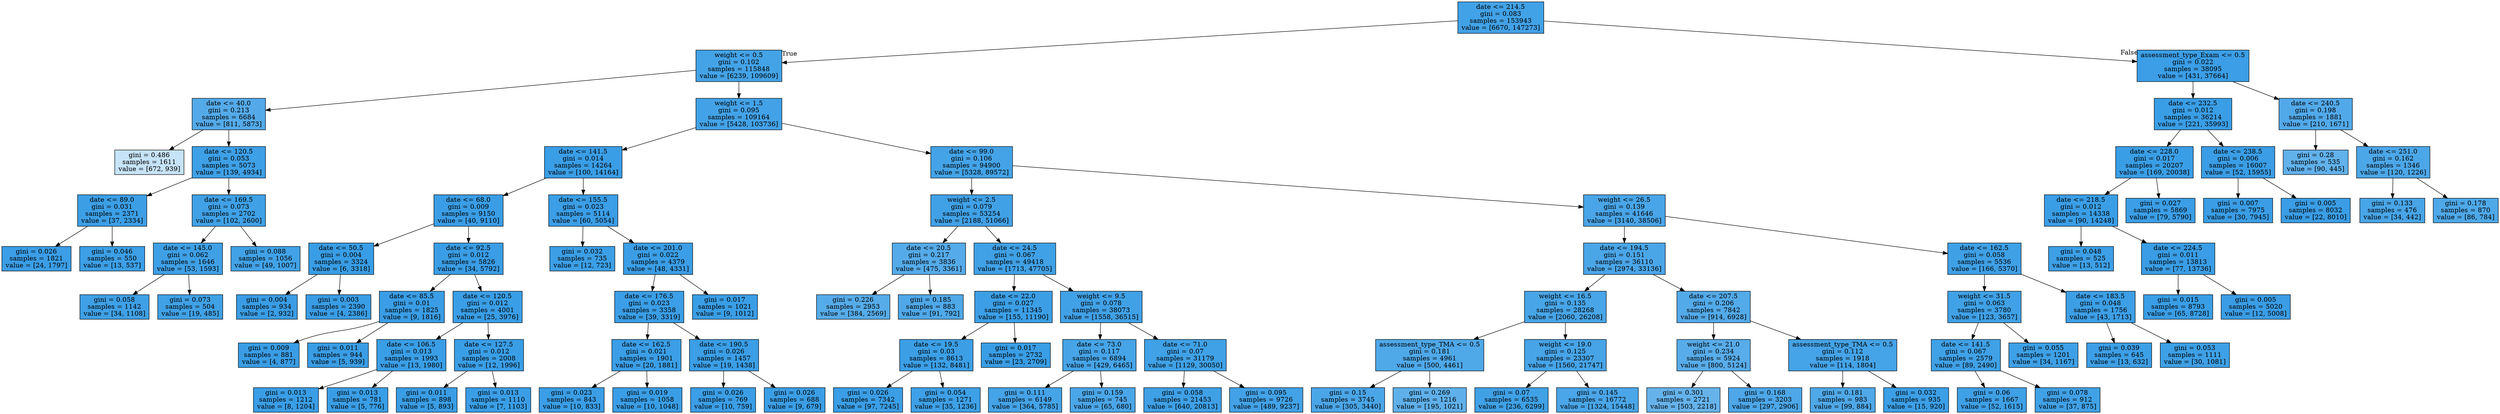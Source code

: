 digraph Tree {
node [shape=box, style="filled", color="black"] ;
0 [label="date <= 214.5\ngini = 0.083\nsamples = 153943\nvalue = [6670, 147273]", fillcolor="#399de5f3"] ;
1 [label="weight <= 0.5\ngini = 0.102\nsamples = 115848\nvalue = [6239, 109609]", fillcolor="#399de5f0"] ;
0 -> 1 [labeldistance=2.5, labelangle=45, headlabel="True"] ;
2 [label="date <= 40.0\ngini = 0.213\nsamples = 6684\nvalue = [811, 5873]", fillcolor="#399de5dc"] ;
1 -> 2 ;
3 [label="gini = 0.486\nsamples = 1611\nvalue = [672, 939]", fillcolor="#399de549"] ;
2 -> 3 ;
4 [label="date <= 120.5\ngini = 0.053\nsamples = 5073\nvalue = [139, 4934]", fillcolor="#399de5f8"] ;
2 -> 4 ;
5 [label="date <= 89.0\ngini = 0.031\nsamples = 2371\nvalue = [37, 2334]", fillcolor="#399de5fb"] ;
4 -> 5 ;
6 [label="gini = 0.026\nsamples = 1821\nvalue = [24, 1797]", fillcolor="#399de5fc"] ;
5 -> 6 ;
7 [label="gini = 0.046\nsamples = 550\nvalue = [13, 537]", fillcolor="#399de5f9"] ;
5 -> 7 ;
8 [label="date <= 169.5\ngini = 0.073\nsamples = 2702\nvalue = [102, 2600]", fillcolor="#399de5f5"] ;
4 -> 8 ;
9 [label="date <= 145.0\ngini = 0.062\nsamples = 1646\nvalue = [53, 1593]", fillcolor="#399de5f7"] ;
8 -> 9 ;
10 [label="gini = 0.058\nsamples = 1142\nvalue = [34, 1108]", fillcolor="#399de5f7"] ;
9 -> 10 ;
11 [label="gini = 0.073\nsamples = 504\nvalue = [19, 485]", fillcolor="#399de5f5"] ;
9 -> 11 ;
12 [label="gini = 0.088\nsamples = 1056\nvalue = [49, 1007]", fillcolor="#399de5f3"] ;
8 -> 12 ;
13 [label="weight <= 1.5\ngini = 0.095\nsamples = 109164\nvalue = [5428, 103736]", fillcolor="#399de5f2"] ;
1 -> 13 ;
14 [label="date <= 141.5\ngini = 0.014\nsamples = 14264\nvalue = [100, 14164]", fillcolor="#399de5fd"] ;
13 -> 14 ;
15 [label="date <= 68.0\ngini = 0.009\nsamples = 9150\nvalue = [40, 9110]", fillcolor="#399de5fe"] ;
14 -> 15 ;
16 [label="date <= 50.5\ngini = 0.004\nsamples = 3324\nvalue = [6, 3318]", fillcolor="#399de5ff"] ;
15 -> 16 ;
17 [label="gini = 0.004\nsamples = 934\nvalue = [2, 932]", fillcolor="#399de5fe"] ;
16 -> 17 ;
18 [label="gini = 0.003\nsamples = 2390\nvalue = [4, 2386]", fillcolor="#399de5ff"] ;
16 -> 18 ;
19 [label="date <= 92.5\ngini = 0.012\nsamples = 5826\nvalue = [34, 5792]", fillcolor="#399de5fe"] ;
15 -> 19 ;
20 [label="date <= 85.5\ngini = 0.01\nsamples = 1825\nvalue = [9, 1816]", fillcolor="#399de5fe"] ;
19 -> 20 ;
21 [label="gini = 0.009\nsamples = 881\nvalue = [4, 877]", fillcolor="#399de5fe"] ;
20 -> 21 ;
22 [label="gini = 0.011\nsamples = 944\nvalue = [5, 939]", fillcolor="#399de5fe"] ;
20 -> 22 ;
23 [label="date <= 120.5\ngini = 0.012\nsamples = 4001\nvalue = [25, 3976]", fillcolor="#399de5fd"] ;
19 -> 23 ;
24 [label="date <= 106.5\ngini = 0.013\nsamples = 1993\nvalue = [13, 1980]", fillcolor="#399de5fd"] ;
23 -> 24 ;
25 [label="gini = 0.013\nsamples = 1212\nvalue = [8, 1204]", fillcolor="#399de5fd"] ;
24 -> 25 ;
26 [label="gini = 0.013\nsamples = 781\nvalue = [5, 776]", fillcolor="#399de5fd"] ;
24 -> 26 ;
27 [label="date <= 127.5\ngini = 0.012\nsamples = 2008\nvalue = [12, 1996]", fillcolor="#399de5fd"] ;
23 -> 27 ;
28 [label="gini = 0.011\nsamples = 898\nvalue = [5, 893]", fillcolor="#399de5fe"] ;
27 -> 28 ;
29 [label="gini = 0.013\nsamples = 1110\nvalue = [7, 1103]", fillcolor="#399de5fd"] ;
27 -> 29 ;
30 [label="date <= 155.5\ngini = 0.023\nsamples = 5114\nvalue = [60, 5054]", fillcolor="#399de5fc"] ;
14 -> 30 ;
31 [label="gini = 0.032\nsamples = 735\nvalue = [12, 723]", fillcolor="#399de5fb"] ;
30 -> 31 ;
32 [label="date <= 201.0\ngini = 0.022\nsamples = 4379\nvalue = [48, 4331]", fillcolor="#399de5fc"] ;
30 -> 32 ;
33 [label="date <= 176.5\ngini = 0.023\nsamples = 3358\nvalue = [39, 3319]", fillcolor="#399de5fc"] ;
32 -> 33 ;
34 [label="date <= 162.5\ngini = 0.021\nsamples = 1901\nvalue = [20, 1881]", fillcolor="#399de5fc"] ;
33 -> 34 ;
35 [label="gini = 0.023\nsamples = 843\nvalue = [10, 833]", fillcolor="#399de5fc"] ;
34 -> 35 ;
36 [label="gini = 0.019\nsamples = 1058\nvalue = [10, 1048]", fillcolor="#399de5fd"] ;
34 -> 36 ;
37 [label="date <= 190.5\ngini = 0.026\nsamples = 1457\nvalue = [19, 1438]", fillcolor="#399de5fc"] ;
33 -> 37 ;
38 [label="gini = 0.026\nsamples = 769\nvalue = [10, 759]", fillcolor="#399de5fc"] ;
37 -> 38 ;
39 [label="gini = 0.026\nsamples = 688\nvalue = [9, 679]", fillcolor="#399de5fc"] ;
37 -> 39 ;
40 [label="gini = 0.017\nsamples = 1021\nvalue = [9, 1012]", fillcolor="#399de5fd"] ;
32 -> 40 ;
41 [label="date <= 99.0\ngini = 0.106\nsamples = 94900\nvalue = [5328, 89572]", fillcolor="#399de5f0"] ;
13 -> 41 ;
42 [label="weight <= 2.5\ngini = 0.079\nsamples = 53254\nvalue = [2188, 51066]", fillcolor="#399de5f4"] ;
41 -> 42 ;
43 [label="date <= 20.5\ngini = 0.217\nsamples = 3836\nvalue = [475, 3361]", fillcolor="#399de5db"] ;
42 -> 43 ;
44 [label="gini = 0.226\nsamples = 2953\nvalue = [384, 2569]", fillcolor="#399de5d9"] ;
43 -> 44 ;
45 [label="gini = 0.185\nsamples = 883\nvalue = [91, 792]", fillcolor="#399de5e2"] ;
43 -> 45 ;
46 [label="date <= 24.5\ngini = 0.067\nsamples = 49418\nvalue = [1713, 47705]", fillcolor="#399de5f6"] ;
42 -> 46 ;
47 [label="date <= 22.0\ngini = 0.027\nsamples = 11345\nvalue = [155, 11190]", fillcolor="#399de5fb"] ;
46 -> 47 ;
48 [label="date <= 19.5\ngini = 0.03\nsamples = 8613\nvalue = [132, 8481]", fillcolor="#399de5fb"] ;
47 -> 48 ;
49 [label="gini = 0.026\nsamples = 7342\nvalue = [97, 7245]", fillcolor="#399de5fc"] ;
48 -> 49 ;
50 [label="gini = 0.054\nsamples = 1271\nvalue = [35, 1236]", fillcolor="#399de5f8"] ;
48 -> 50 ;
51 [label="gini = 0.017\nsamples = 2732\nvalue = [23, 2709]", fillcolor="#399de5fd"] ;
47 -> 51 ;
52 [label="weight <= 9.5\ngini = 0.078\nsamples = 38073\nvalue = [1558, 36515]", fillcolor="#399de5f4"] ;
46 -> 52 ;
53 [label="date <= 73.0\ngini = 0.117\nsamples = 6894\nvalue = [429, 6465]", fillcolor="#399de5ee"] ;
52 -> 53 ;
54 [label="gini = 0.111\nsamples = 6149\nvalue = [364, 5785]", fillcolor="#399de5ef"] ;
53 -> 54 ;
55 [label="gini = 0.159\nsamples = 745\nvalue = [65, 680]", fillcolor="#399de5e7"] ;
53 -> 55 ;
56 [label="date <= 71.0\ngini = 0.07\nsamples = 31179\nvalue = [1129, 30050]", fillcolor="#399de5f5"] ;
52 -> 56 ;
57 [label="gini = 0.058\nsamples = 21453\nvalue = [640, 20813]", fillcolor="#399de5f7"] ;
56 -> 57 ;
58 [label="gini = 0.095\nsamples = 9726\nvalue = [489, 9237]", fillcolor="#399de5f2"] ;
56 -> 58 ;
59 [label="weight <= 26.5\ngini = 0.139\nsamples = 41646\nvalue = [3140, 38506]", fillcolor="#399de5ea"] ;
41 -> 59 ;
60 [label="date <= 194.5\ngini = 0.151\nsamples = 36110\nvalue = [2974, 33136]", fillcolor="#399de5e8"] ;
59 -> 60 ;
61 [label="weight <= 16.5\ngini = 0.135\nsamples = 28268\nvalue = [2060, 26208]", fillcolor="#399de5eb"] ;
60 -> 61 ;
62 [label="assessment_type_TMA <= 0.5\ngini = 0.181\nsamples = 4961\nvalue = [500, 4461]", fillcolor="#399de5e2"] ;
61 -> 62 ;
63 [label="gini = 0.15\nsamples = 3745\nvalue = [305, 3440]", fillcolor="#399de5e8"] ;
62 -> 63 ;
64 [label="gini = 0.269\nsamples = 1216\nvalue = [195, 1021]", fillcolor="#399de5ce"] ;
62 -> 64 ;
65 [label="weight <= 19.0\ngini = 0.125\nsamples = 23307\nvalue = [1560, 21747]", fillcolor="#399de5ed"] ;
61 -> 65 ;
66 [label="gini = 0.07\nsamples = 6535\nvalue = [236, 6299]", fillcolor="#399de5f5"] ;
65 -> 66 ;
67 [label="gini = 0.145\nsamples = 16772\nvalue = [1324, 15448]", fillcolor="#399de5e9"] ;
65 -> 67 ;
68 [label="date <= 207.5\ngini = 0.206\nsamples = 7842\nvalue = [914, 6928]", fillcolor="#399de5dd"] ;
60 -> 68 ;
69 [label="weight <= 21.0\ngini = 0.234\nsamples = 5924\nvalue = [800, 5124]", fillcolor="#399de5d7"] ;
68 -> 69 ;
70 [label="gini = 0.301\nsamples = 2721\nvalue = [503, 2218]", fillcolor="#399de5c5"] ;
69 -> 70 ;
71 [label="gini = 0.168\nsamples = 3203\nvalue = [297, 2906]", fillcolor="#399de5e5"] ;
69 -> 71 ;
72 [label="assessment_type_TMA <= 0.5\ngini = 0.112\nsamples = 1918\nvalue = [114, 1804]", fillcolor="#399de5ef"] ;
68 -> 72 ;
73 [label="gini = 0.181\nsamples = 983\nvalue = [99, 884]", fillcolor="#399de5e2"] ;
72 -> 73 ;
74 [label="gini = 0.032\nsamples = 935\nvalue = [15, 920]", fillcolor="#399de5fb"] ;
72 -> 74 ;
75 [label="date <= 162.5\ngini = 0.058\nsamples = 5536\nvalue = [166, 5370]", fillcolor="#399de5f7"] ;
59 -> 75 ;
76 [label="weight <= 31.5\ngini = 0.063\nsamples = 3780\nvalue = [123, 3657]", fillcolor="#399de5f6"] ;
75 -> 76 ;
77 [label="date <= 141.5\ngini = 0.067\nsamples = 2579\nvalue = [89, 2490]", fillcolor="#399de5f6"] ;
76 -> 77 ;
78 [label="gini = 0.06\nsamples = 1667\nvalue = [52, 1615]", fillcolor="#399de5f7"] ;
77 -> 78 ;
79 [label="gini = 0.078\nsamples = 912\nvalue = [37, 875]", fillcolor="#399de5f4"] ;
77 -> 79 ;
80 [label="gini = 0.055\nsamples = 1201\nvalue = [34, 1167]", fillcolor="#399de5f8"] ;
76 -> 80 ;
81 [label="date <= 183.5\ngini = 0.048\nsamples = 1756\nvalue = [43, 1713]", fillcolor="#399de5f9"] ;
75 -> 81 ;
82 [label="gini = 0.039\nsamples = 645\nvalue = [13, 632]", fillcolor="#399de5fa"] ;
81 -> 82 ;
83 [label="gini = 0.053\nsamples = 1111\nvalue = [30, 1081]", fillcolor="#399de5f8"] ;
81 -> 83 ;
84 [label="assessment_type_Exam <= 0.5\ngini = 0.022\nsamples = 38095\nvalue = [431, 37664]", fillcolor="#399de5fc"] ;
0 -> 84 [labeldistance=2.5, labelangle=-45, headlabel="False"] ;
85 [label="date <= 232.5\ngini = 0.012\nsamples = 36214\nvalue = [221, 35993]", fillcolor="#399de5fd"] ;
84 -> 85 ;
86 [label="date <= 228.0\ngini = 0.017\nsamples = 20207\nvalue = [169, 20038]", fillcolor="#399de5fd"] ;
85 -> 86 ;
87 [label="date <= 218.5\ngini = 0.012\nsamples = 14338\nvalue = [90, 14248]", fillcolor="#399de5fd"] ;
86 -> 87 ;
88 [label="gini = 0.048\nsamples = 525\nvalue = [13, 512]", fillcolor="#399de5f9"] ;
87 -> 88 ;
89 [label="date <= 224.5\ngini = 0.011\nsamples = 13813\nvalue = [77, 13736]", fillcolor="#399de5fe"] ;
87 -> 89 ;
90 [label="gini = 0.015\nsamples = 8793\nvalue = [65, 8728]", fillcolor="#399de5fd"] ;
89 -> 90 ;
91 [label="gini = 0.005\nsamples = 5020\nvalue = [12, 5008]", fillcolor="#399de5fe"] ;
89 -> 91 ;
92 [label="gini = 0.027\nsamples = 5869\nvalue = [79, 5790]", fillcolor="#399de5fc"] ;
86 -> 92 ;
93 [label="date <= 238.5\ngini = 0.006\nsamples = 16007\nvalue = [52, 15955]", fillcolor="#399de5fe"] ;
85 -> 93 ;
94 [label="gini = 0.007\nsamples = 7975\nvalue = [30, 7945]", fillcolor="#399de5fe"] ;
93 -> 94 ;
95 [label="gini = 0.005\nsamples = 8032\nvalue = [22, 8010]", fillcolor="#399de5fe"] ;
93 -> 95 ;
96 [label="date <= 240.5\ngini = 0.198\nsamples = 1881\nvalue = [210, 1671]", fillcolor="#399de5df"] ;
84 -> 96 ;
97 [label="gini = 0.28\nsamples = 535\nvalue = [90, 445]", fillcolor="#399de5cb"] ;
96 -> 97 ;
98 [label="date <= 251.0\ngini = 0.162\nsamples = 1346\nvalue = [120, 1226]", fillcolor="#399de5e6"] ;
96 -> 98 ;
99 [label="gini = 0.133\nsamples = 476\nvalue = [34, 442]", fillcolor="#399de5eb"] ;
98 -> 99 ;
100 [label="gini = 0.178\nsamples = 870\nvalue = [86, 784]", fillcolor="#399de5e3"] ;
98 -> 100 ;
}